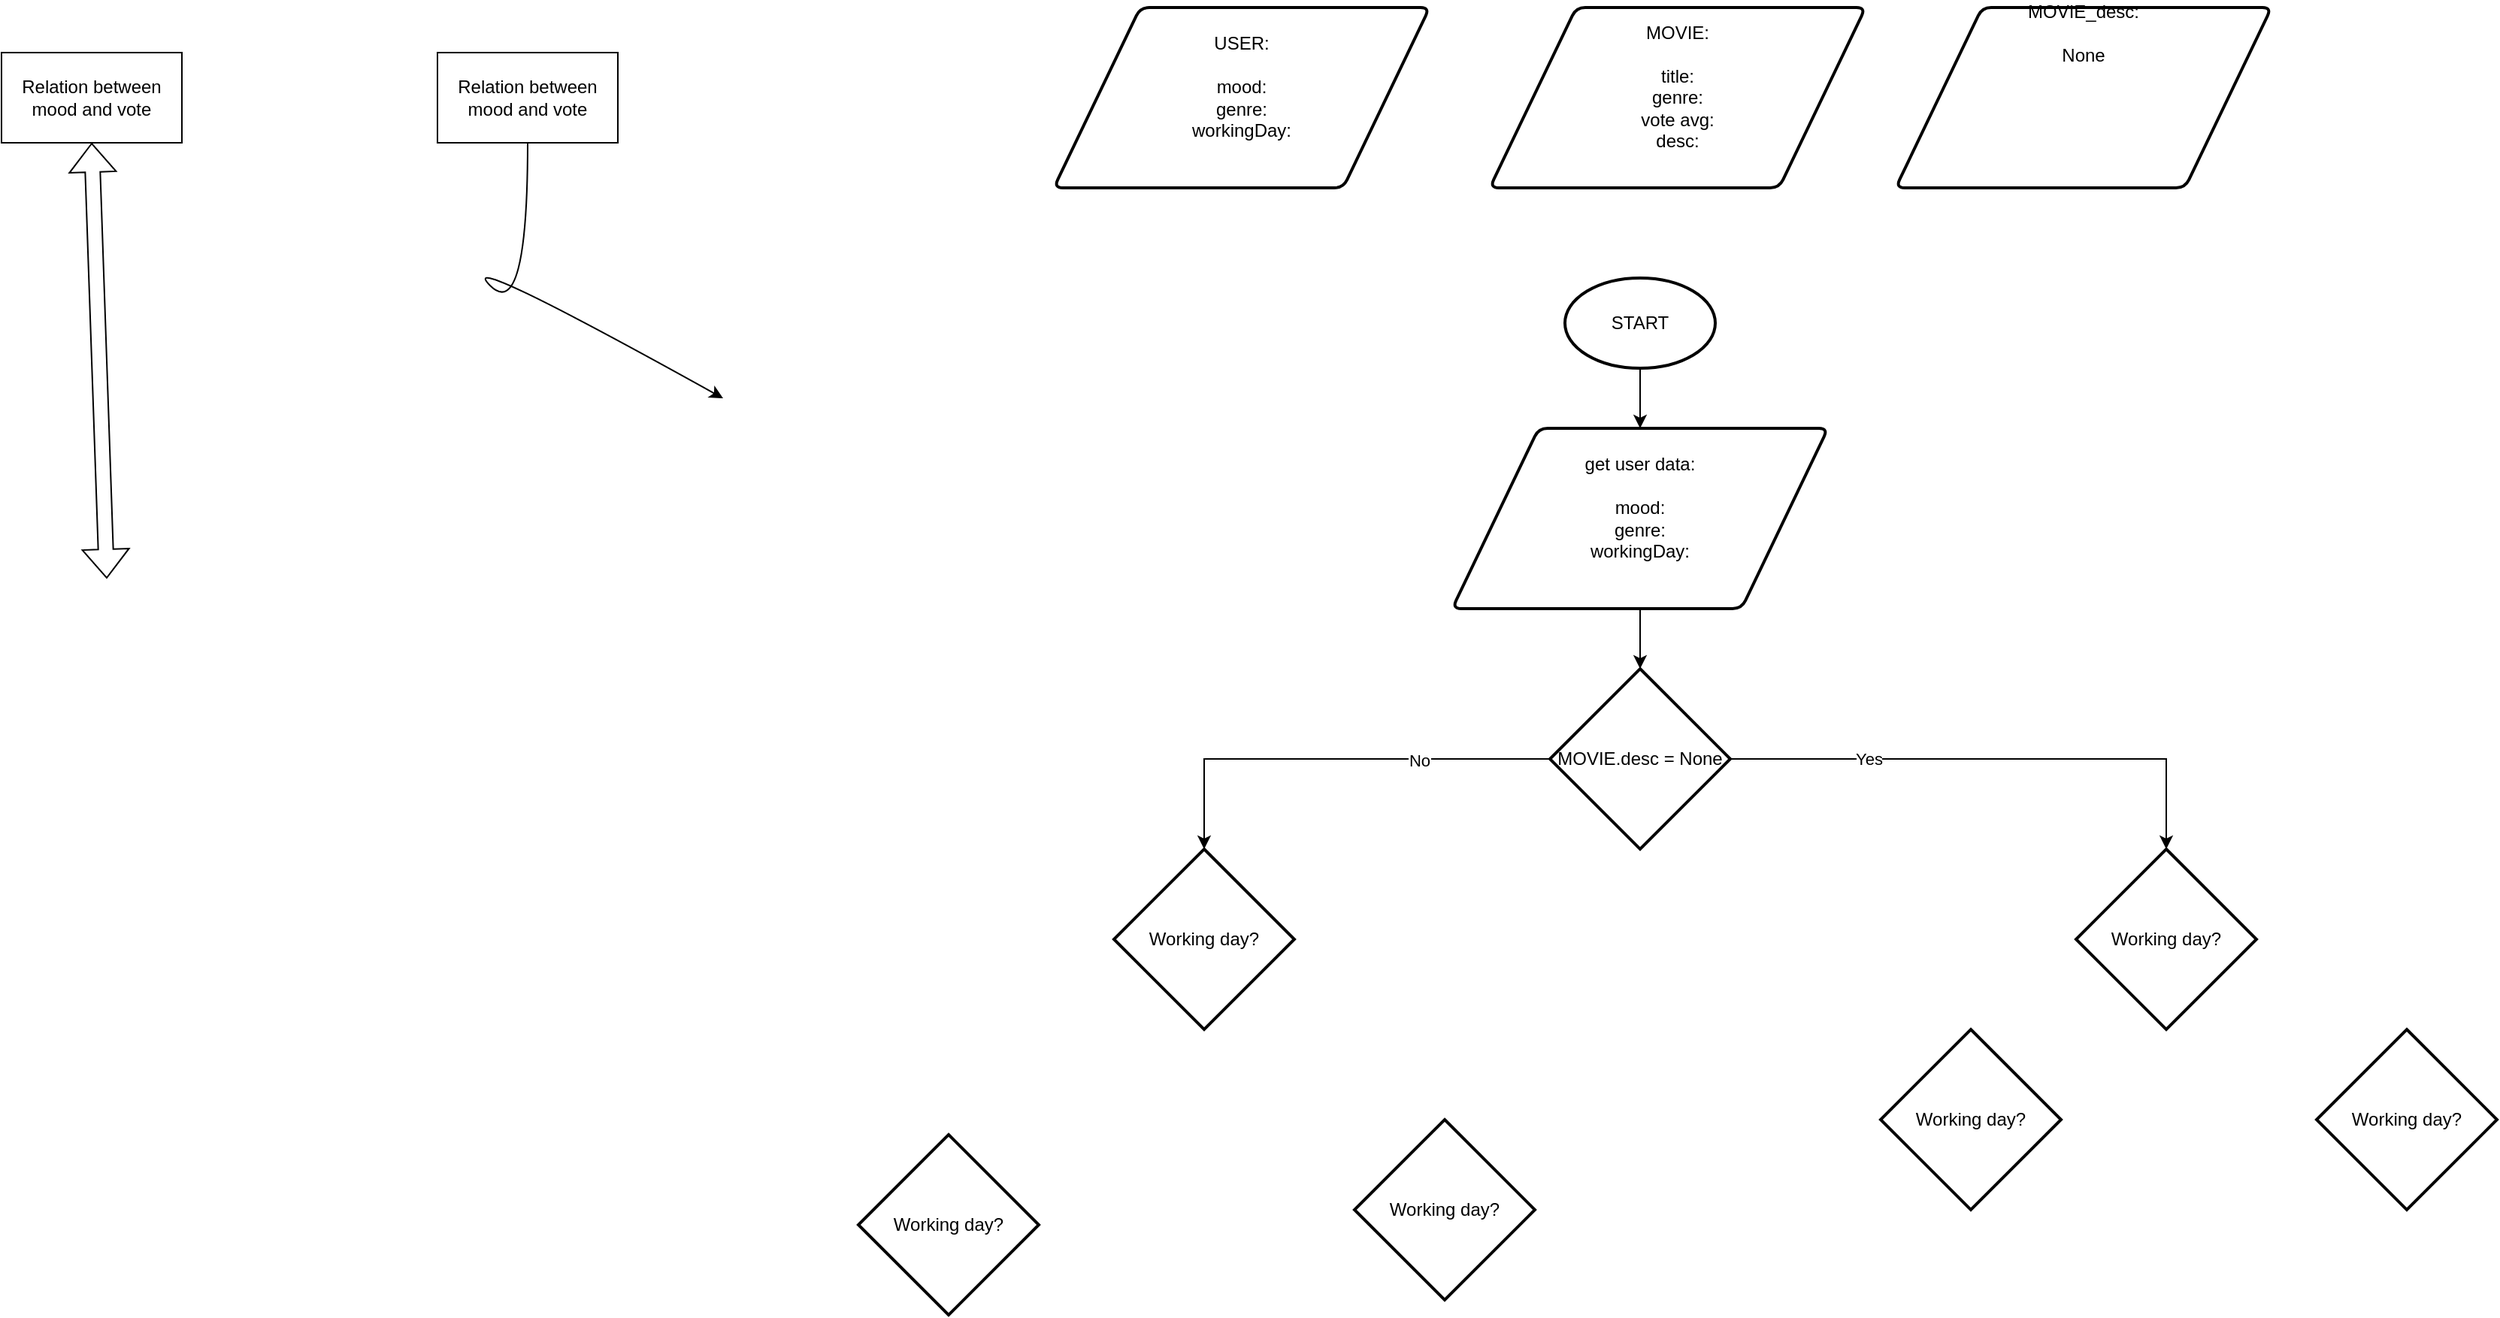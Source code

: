 <mxfile version="24.2.5" type="github">
  <diagram name="Strona-1" id="ttXoSirOUBznSJBImnJa">
    <mxGraphModel dx="2798" dy="1059" grid="1" gridSize="10" guides="1" tooltips="1" connect="1" arrows="1" fold="1" page="1" pageScale="1" pageWidth="827" pageHeight="1169" math="0" shadow="0">
      <root>
        <mxCell id="0" />
        <mxCell id="1" parent="0" />
        <mxCell id="wMrsFuOgcD0PORIPJlcn-2" value="&lt;div&gt;USER:&lt;br&gt;&lt;br&gt;&lt;/div&gt;&lt;div&gt;mood:&lt;/div&gt;&lt;div&gt;genre:&lt;/div&gt;&lt;div&gt;workingDay:&lt;/div&gt;&lt;div&gt;&lt;br&gt;&lt;/div&gt;" style="shape=parallelogram;html=1;strokeWidth=2;perimeter=parallelogramPerimeter;whiteSpace=wrap;rounded=1;arcSize=12;size=0.23;" parent="1" vertex="1">
          <mxGeometry x="10" y="40" width="250" height="120" as="geometry" />
        </mxCell>
        <mxCell id="wMrsFuOgcD0PORIPJlcn-3" value="&lt;div&gt;MOVIE:&lt;br&gt;&lt;br&gt;&lt;/div&gt;&lt;div&gt;title:&lt;/div&gt;&lt;div&gt;genre:&lt;/div&gt;&lt;div&gt;vote avg:&lt;/div&gt;&lt;div&gt;desc:&lt;br&gt;&lt;/div&gt;&lt;div&gt;&lt;br&gt;&lt;/div&gt;" style="shape=parallelogram;html=1;strokeWidth=2;perimeter=parallelogramPerimeter;whiteSpace=wrap;rounded=1;arcSize=12;size=0.23;" parent="1" vertex="1">
          <mxGeometry x="300" y="40" width="250" height="120" as="geometry" />
        </mxCell>
        <mxCell id="wMrsFuOgcD0PORIPJlcn-8" style="edgeStyle=orthogonalEdgeStyle;rounded=0;orthogonalLoop=1;jettySize=auto;html=1;exitX=0.5;exitY=1;exitDx=0;exitDy=0;exitPerimeter=0;entryX=0.5;entryY=0;entryDx=0;entryDy=0;" parent="1" source="wMrsFuOgcD0PORIPJlcn-4" target="wMrsFuOgcD0PORIPJlcn-6" edge="1">
          <mxGeometry relative="1" as="geometry" />
        </mxCell>
        <mxCell id="wMrsFuOgcD0PORIPJlcn-4" value="START" style="strokeWidth=2;html=1;shape=mxgraph.flowchart.start_1;whiteSpace=wrap;" parent="1" vertex="1">
          <mxGeometry x="350" y="220" width="100" height="60" as="geometry" />
        </mxCell>
        <mxCell id="wMrsFuOgcD0PORIPJlcn-5" value="&lt;div&gt;MOVIE_desc:&lt;br&gt;&lt;/div&gt;&lt;div&gt;&lt;br&gt;&lt;/div&gt;&lt;div&gt;None&lt;/div&gt;&lt;div&gt;&lt;br&gt;&lt;/div&gt;&lt;div&gt;&lt;br&gt;&lt;/div&gt;&lt;div&gt;&lt;br&gt;&lt;/div&gt;&lt;div&gt;&lt;br&gt;&lt;/div&gt;&lt;div&gt;&lt;br&gt;&lt;/div&gt;&lt;div&gt;&lt;br&gt;&lt;/div&gt;" style="shape=parallelogram;html=1;strokeWidth=2;perimeter=parallelogramPerimeter;whiteSpace=wrap;rounded=1;arcSize=12;size=0.23;" parent="1" vertex="1">
          <mxGeometry x="570" y="40" width="250" height="120" as="geometry" />
        </mxCell>
        <mxCell id="kH90dR4RZARtfzA0eED5-5" style="edgeStyle=orthogonalEdgeStyle;rounded=0;orthogonalLoop=1;jettySize=auto;html=1;exitX=0.5;exitY=1;exitDx=0;exitDy=0;entryX=0.5;entryY=0;entryDx=0;entryDy=0;" parent="1" source="wMrsFuOgcD0PORIPJlcn-6" target="wMrsFuOgcD0PORIPJlcn-16" edge="1">
          <mxGeometry relative="1" as="geometry" />
        </mxCell>
        <mxCell id="wMrsFuOgcD0PORIPJlcn-6" value="&lt;div&gt;get user data: &lt;br&gt;&lt;br&gt;&lt;/div&gt;&lt;div&gt;mood:&lt;/div&gt;&lt;div&gt;genre:&lt;/div&gt;&lt;div&gt;workingDay:&lt;/div&gt;&lt;div&gt;&lt;br&gt;&lt;/div&gt;" style="shape=parallelogram;html=1;strokeWidth=2;perimeter=parallelogramPerimeter;whiteSpace=wrap;rounded=1;arcSize=12;size=0.23;" parent="1" vertex="1">
          <mxGeometry x="275" y="320" width="250" height="120" as="geometry" />
        </mxCell>
        <mxCell id="wMrsFuOgcD0PORIPJlcn-13" value="Working day?" style="rhombus;whiteSpace=wrap;html=1;strokeWidth=2;" parent="1" vertex="1">
          <mxGeometry x="690" y="600" width="120" height="120" as="geometry" />
        </mxCell>
        <mxCell id="kH90dR4RZARtfzA0eED5-4" style="edgeStyle=orthogonalEdgeStyle;rounded=0;orthogonalLoop=1;jettySize=auto;html=1;exitX=0;exitY=0.5;exitDx=0;exitDy=0;entryX=0.5;entryY=0;entryDx=0;entryDy=0;" parent="1" source="wMrsFuOgcD0PORIPJlcn-16" target="kH90dR4RZARtfzA0eED5-2" edge="1">
          <mxGeometry relative="1" as="geometry" />
        </mxCell>
        <mxCell id="kH90dR4RZARtfzA0eED5-6" value="No" style="edgeLabel;html=1;align=center;verticalAlign=middle;resizable=0;points=[];" parent="kH90dR4RZARtfzA0eED5-4" vertex="1" connectable="0">
          <mxGeometry x="-0.4" y="1" relative="1" as="geometry">
            <mxPoint as="offset" />
          </mxGeometry>
        </mxCell>
        <mxCell id="kH90dR4RZARtfzA0eED5-7" style="edgeStyle=orthogonalEdgeStyle;rounded=0;orthogonalLoop=1;jettySize=auto;html=1;exitX=1;exitY=0.5;exitDx=0;exitDy=0;" parent="1" source="wMrsFuOgcD0PORIPJlcn-16" target="wMrsFuOgcD0PORIPJlcn-13" edge="1">
          <mxGeometry relative="1" as="geometry">
            <Array as="points">
              <mxPoint x="750" y="540" />
            </Array>
          </mxGeometry>
        </mxCell>
        <mxCell id="kH90dR4RZARtfzA0eED5-8" value="Yes" style="edgeLabel;html=1;align=center;verticalAlign=middle;resizable=0;points=[];" parent="kH90dR4RZARtfzA0eED5-7" vertex="1" connectable="0">
          <mxGeometry x="-0.676" y="-3" relative="1" as="geometry">
            <mxPoint x="35" y="-3" as="offset" />
          </mxGeometry>
        </mxCell>
        <mxCell id="wMrsFuOgcD0PORIPJlcn-16" value="MOVIE.desc = None" style="rhombus;whiteSpace=wrap;html=1;strokeWidth=2;" parent="1" vertex="1">
          <mxGeometry x="340" y="480" width="120" height="120" as="geometry" />
        </mxCell>
        <mxCell id="kH90dR4RZARtfzA0eED5-2" value="Working day?" style="rhombus;whiteSpace=wrap;html=1;strokeWidth=2;" parent="1" vertex="1">
          <mxGeometry x="50" y="600" width="120" height="120" as="geometry" />
        </mxCell>
        <mxCell id="kH90dR4RZARtfzA0eED5-10" value="Working day?" style="rhombus;whiteSpace=wrap;html=1;strokeWidth=2;" parent="1" vertex="1">
          <mxGeometry x="210" y="780" width="120" height="120" as="geometry" />
        </mxCell>
        <mxCell id="kH90dR4RZARtfzA0eED5-11" value="Working day?" style="rhombus;whiteSpace=wrap;html=1;strokeWidth=2;" parent="1" vertex="1">
          <mxGeometry x="-120" y="790" width="120" height="120" as="geometry" />
        </mxCell>
        <mxCell id="kH90dR4RZARtfzA0eED5-12" value="Working day?" style="rhombus;whiteSpace=wrap;html=1;strokeWidth=2;" parent="1" vertex="1">
          <mxGeometry x="560" y="720" width="120" height="120" as="geometry" />
        </mxCell>
        <mxCell id="kH90dR4RZARtfzA0eED5-13" value="Working day?" style="rhombus;whiteSpace=wrap;html=1;strokeWidth=2;" parent="1" vertex="1">
          <mxGeometry x="850" y="720" width="120" height="120" as="geometry" />
        </mxCell>
        <mxCell id="kH90dR4RZARtfzA0eED5-15" value="Relation between mood and vote" style="rounded=0;whiteSpace=wrap;html=1;" parent="1" vertex="1">
          <mxGeometry x="-690" y="70" width="120" height="60" as="geometry" />
        </mxCell>
        <mxCell id="kH90dR4RZARtfzA0eED5-16" value="Relation between mood and vote" style="rounded=0;whiteSpace=wrap;html=1;" parent="1" vertex="1">
          <mxGeometry x="-400" y="70" width="120" height="60" as="geometry" />
        </mxCell>
        <mxCell id="l6ITB0ktixldAj-hyIiu-2" value="" style="shape=flexArrow;endArrow=classic;startArrow=classic;html=1;rounded=0;entryX=0.5;entryY=1;entryDx=0;entryDy=0;" edge="1" parent="1" target="kH90dR4RZARtfzA0eED5-15">
          <mxGeometry width="100" height="100" relative="1" as="geometry">
            <mxPoint x="-620" y="420" as="sourcePoint" />
            <mxPoint x="-560" y="190" as="targetPoint" />
          </mxGeometry>
        </mxCell>
        <mxCell id="l6ITB0ktixldAj-hyIiu-3" value="" style="curved=1;endArrow=classic;html=1;rounded=0;exitX=0.5;exitY=1;exitDx=0;exitDy=0;" edge="1" parent="1" source="kH90dR4RZARtfzA0eED5-16">
          <mxGeometry width="50" height="50" relative="1" as="geometry">
            <mxPoint x="-390" y="250" as="sourcePoint" />
            <mxPoint x="-210" y="300" as="targetPoint" />
            <Array as="points">
              <mxPoint x="-340" y="250" />
              <mxPoint x="-390" y="200" />
            </Array>
          </mxGeometry>
        </mxCell>
      </root>
    </mxGraphModel>
  </diagram>
</mxfile>

